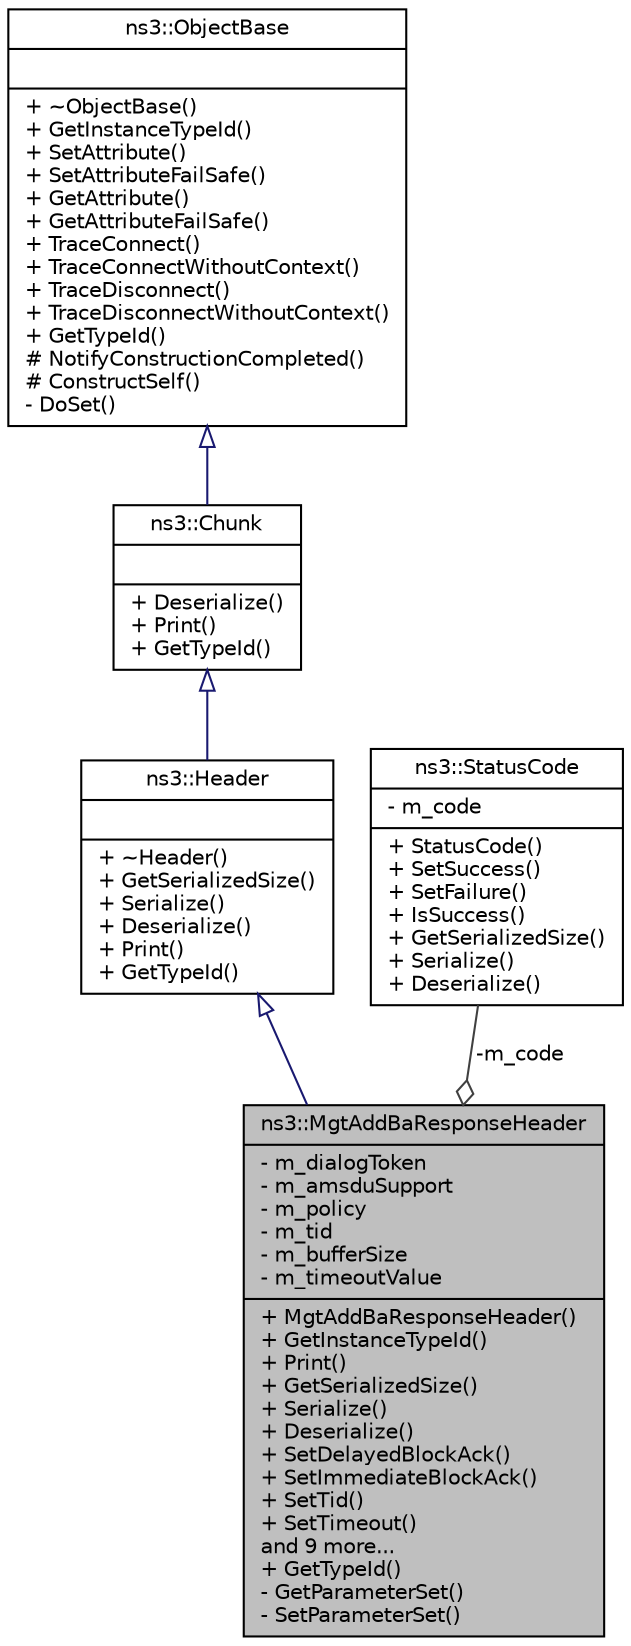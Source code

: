digraph "ns3::MgtAddBaResponseHeader"
{
  edge [fontname="Helvetica",fontsize="10",labelfontname="Helvetica",labelfontsize="10"];
  node [fontname="Helvetica",fontsize="10",shape=record];
  Node1 [label="{ns3::MgtAddBaResponseHeader\n|- m_dialogToken\l- m_amsduSupport\l- m_policy\l- m_tid\l- m_bufferSize\l- m_timeoutValue\l|+ MgtAddBaResponseHeader()\l+ GetInstanceTypeId()\l+ Print()\l+ GetSerializedSize()\l+ Serialize()\l+ Deserialize()\l+ SetDelayedBlockAck()\l+ SetImmediateBlockAck()\l+ SetTid()\l+ SetTimeout()\land 9 more...\l+ GetTypeId()\l- GetParameterSet()\l- SetParameterSet()\l}",height=0.2,width=0.4,color="black", fillcolor="grey75", style="filled", fontcolor="black"];
  Node2 -> Node1 [dir="back",color="midnightblue",fontsize="10",style="solid",arrowtail="onormal"];
  Node2 [label="{ns3::Header\n||+ ~Header()\l+ GetSerializedSize()\l+ Serialize()\l+ Deserialize()\l+ Print()\l+ GetTypeId()\l}",height=0.2,width=0.4,color="black", fillcolor="white", style="filled",URL="$d6/dae/classns3_1_1Header.html",tooltip="Protocol header serialization and deserialization. "];
  Node3 -> Node2 [dir="back",color="midnightblue",fontsize="10",style="solid",arrowtail="onormal"];
  Node3 [label="{ns3::Chunk\n||+ Deserialize()\l+ Print()\l+ GetTypeId()\l}",height=0.2,width=0.4,color="black", fillcolor="white", style="filled",URL="$d7/d9b/classns3_1_1Chunk.html",tooltip="abstract base class for ns3::Header and ns3::Trailer "];
  Node4 -> Node3 [dir="back",color="midnightblue",fontsize="10",style="solid",arrowtail="onormal"];
  Node4 [label="{ns3::ObjectBase\n||+ ~ObjectBase()\l+ GetInstanceTypeId()\l+ SetAttribute()\l+ SetAttributeFailSafe()\l+ GetAttribute()\l+ GetAttributeFailSafe()\l+ TraceConnect()\l+ TraceConnectWithoutContext()\l+ TraceDisconnect()\l+ TraceDisconnectWithoutContext()\l+ GetTypeId()\l# NotifyConstructionCompleted()\l# ConstructSelf()\l- DoSet()\l}",height=0.2,width=0.4,color="black", fillcolor="white", style="filled",URL="$d2/dac/classns3_1_1ObjectBase.html",tooltip="Anchor the ns-3 type and attribute system. "];
  Node5 -> Node1 [color="grey25",fontsize="10",style="solid",label=" -m_code" ,arrowhead="odiamond"];
  Node5 [label="{ns3::StatusCode\n|- m_code\l|+ StatusCode()\l+ SetSuccess()\l+ SetFailure()\l+ IsSuccess()\l+ GetSerializedSize()\l+ Serialize()\l+ Deserialize()\l}",height=0.2,width=0.4,color="black", fillcolor="white", style="filled",URL="$d1/d37/classns3_1_1StatusCode.html"];
}

